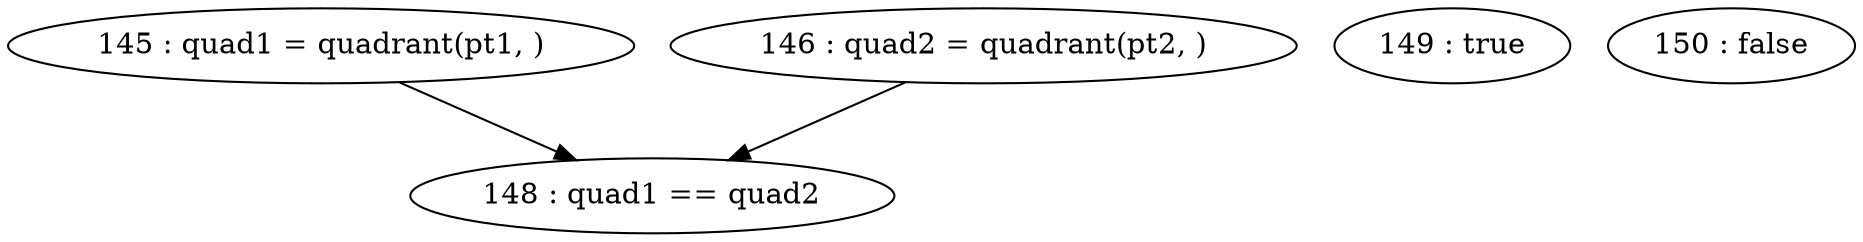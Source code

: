 digraph G {
"145 : quad1 = quadrant(pt1, )"
"145 : quad1 = quadrant(pt1, )" -> "148 : quad1 == quad2"
"146 : quad2 = quadrant(pt2, )"
"146 : quad2 = quadrant(pt2, )" -> "148 : quad1 == quad2"
"148 : quad1 == quad2"
"149 : true"
"150 : false"
}
